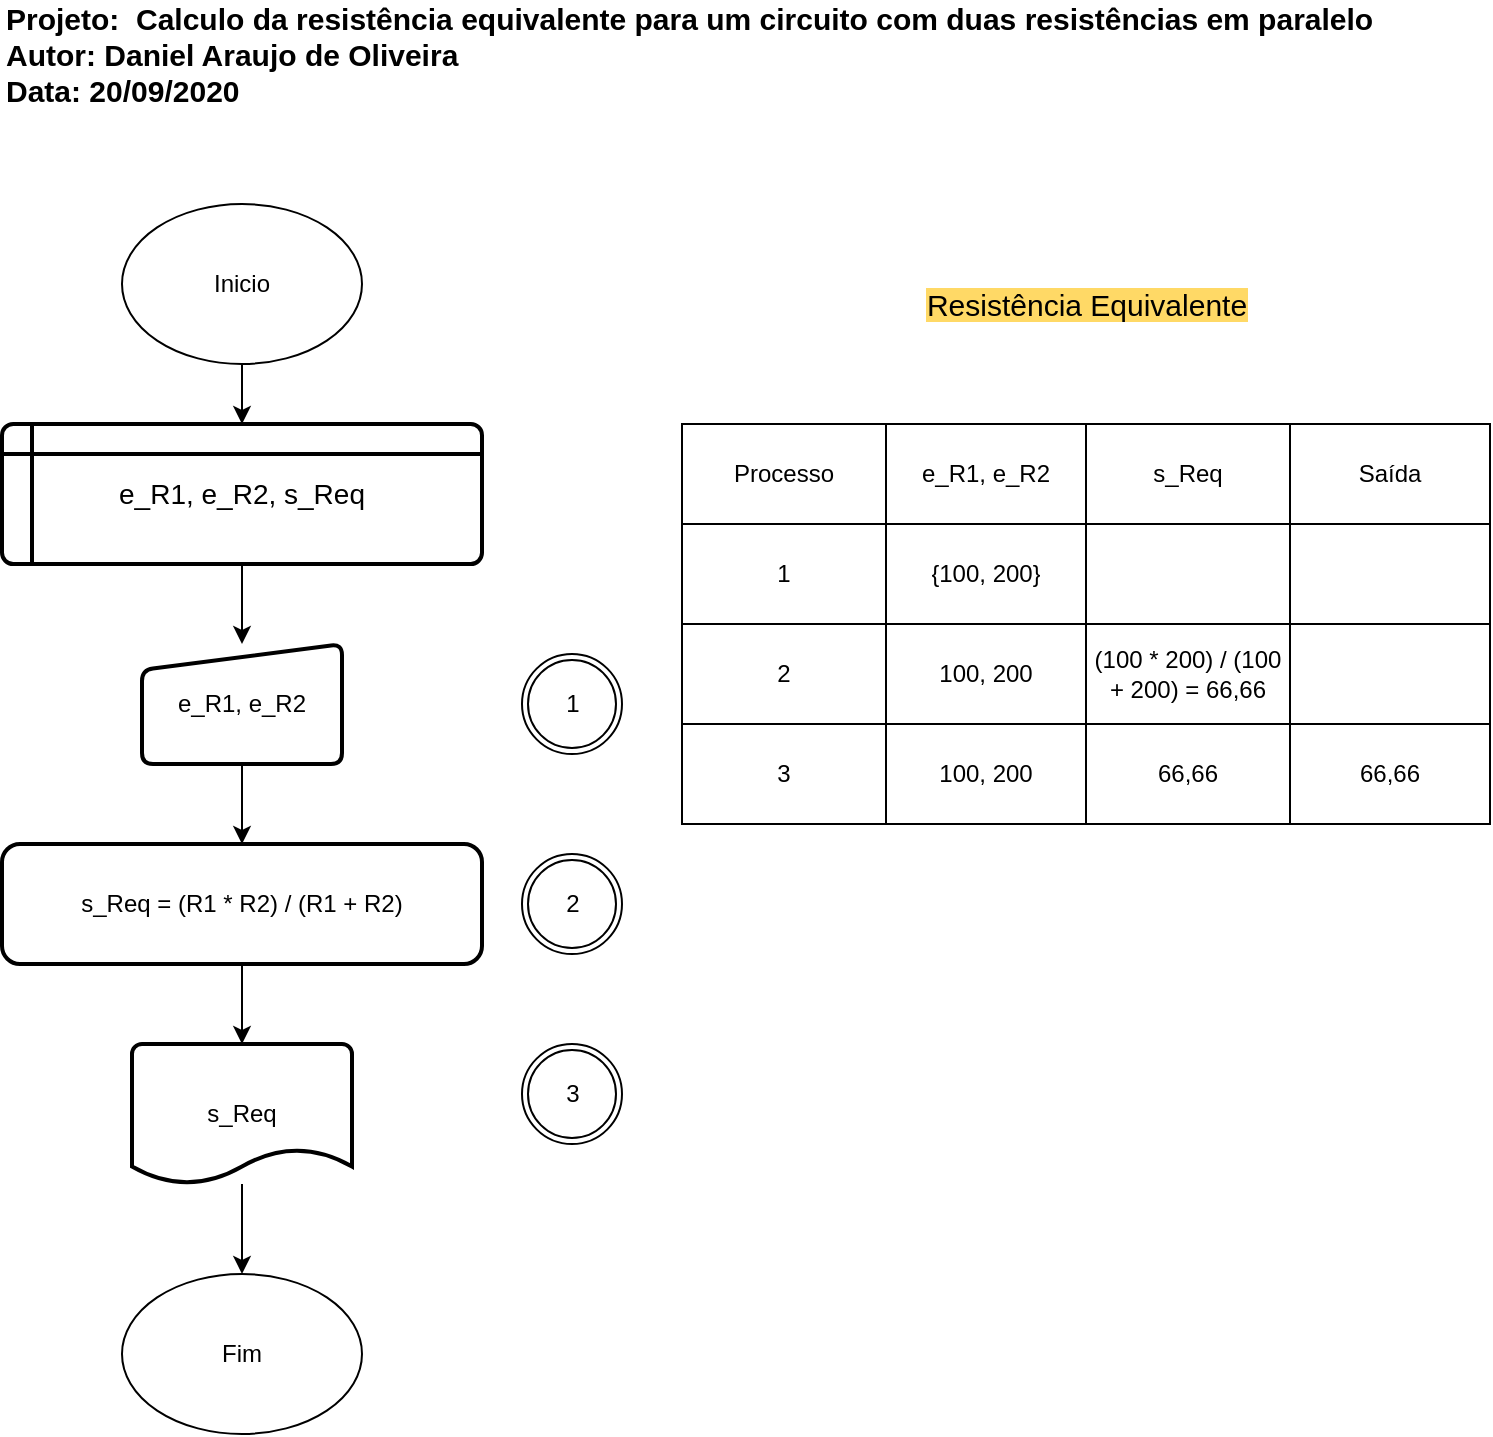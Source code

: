 <mxfile version="13.6.2" type="device"><diagram id="cUsluZa4N27NryTYan5N" name="Página-1"><mxGraphModel dx="868" dy="510" grid="1" gridSize="10" guides="1" tooltips="1" connect="1" arrows="1" fold="1" page="1" pageScale="1" pageWidth="827" pageHeight="1169" math="0" shadow="0"><root><mxCell id="0"/><mxCell id="1" parent="0"/><mxCell id="7O0qz-YDfNxBdEJppLtj-1" value="" style="edgeStyle=orthogonalEdgeStyle;rounded=0;orthogonalLoop=1;jettySize=auto;html=1;" parent="1" source="7O0qz-YDfNxBdEJppLtj-2" target="7O0qz-YDfNxBdEJppLtj-6" edge="1"><mxGeometry relative="1" as="geometry"/></mxCell><mxCell id="7O0qz-YDfNxBdEJppLtj-2" value="Inicio" style="ellipse;whiteSpace=wrap;html=1;" parent="1" vertex="1"><mxGeometry x="120" y="140" width="120" height="80" as="geometry"/></mxCell><mxCell id="7O0qz-YDfNxBdEJppLtj-3" value="" style="edgeStyle=orthogonalEdgeStyle;rounded=0;orthogonalLoop=1;jettySize=auto;html=1;" parent="1" source="7O0qz-YDfNxBdEJppLtj-4" target="7O0qz-YDfNxBdEJppLtj-10" edge="1"><mxGeometry relative="1" as="geometry"/></mxCell><mxCell id="7O0qz-YDfNxBdEJppLtj-4" value="e_R1, e_R2" style="html=1;strokeWidth=2;shape=manualInput;whiteSpace=wrap;rounded=1;size=13;arcSize=11;" parent="1" vertex="1"><mxGeometry x="130" y="360" width="100" height="60" as="geometry"/></mxCell><mxCell id="7O0qz-YDfNxBdEJppLtj-5" value="" style="edgeStyle=orthogonalEdgeStyle;rounded=0;orthogonalLoop=1;jettySize=auto;html=1;" parent="1" source="7O0qz-YDfNxBdEJppLtj-6" target="7O0qz-YDfNxBdEJppLtj-4" edge="1"><mxGeometry relative="1" as="geometry"/></mxCell><mxCell id="7O0qz-YDfNxBdEJppLtj-6" value="&lt;span style=&quot;font-size: 14px&quot;&gt;e_R1, e_R2, s_Req&lt;/span&gt;" style="shape=internalStorage;whiteSpace=wrap;html=1;dx=15;dy=15;rounded=1;arcSize=8;strokeWidth=2;" parent="1" vertex="1"><mxGeometry x="60" y="250" width="240" height="70" as="geometry"/></mxCell><mxCell id="7O0qz-YDfNxBdEJppLtj-7" value="" style="edgeStyle=orthogonalEdgeStyle;rounded=0;orthogonalLoop=1;jettySize=auto;html=1;" parent="1" source="7O0qz-YDfNxBdEJppLtj-8" target="7O0qz-YDfNxBdEJppLtj-11" edge="1"><mxGeometry relative="1" as="geometry"/></mxCell><mxCell id="7O0qz-YDfNxBdEJppLtj-8" value="s_Req" style="strokeWidth=2;html=1;shape=mxgraph.flowchart.document2;whiteSpace=wrap;size=0.25;" parent="1" vertex="1"><mxGeometry x="125" y="560" width="110" height="70" as="geometry"/></mxCell><mxCell id="7O0qz-YDfNxBdEJppLtj-9" value="" style="edgeStyle=orthogonalEdgeStyle;rounded=0;orthogonalLoop=1;jettySize=auto;html=1;" parent="1" source="7O0qz-YDfNxBdEJppLtj-10" target="7O0qz-YDfNxBdEJppLtj-8" edge="1"><mxGeometry relative="1" as="geometry"/></mxCell><mxCell id="7O0qz-YDfNxBdEJppLtj-10" value="s_Req = (R1 * R2) / (R1 + R2)" style="rounded=1;whiteSpace=wrap;html=1;strokeWidth=2;" parent="1" vertex="1"><mxGeometry x="60" y="460" width="240" height="60" as="geometry"/></mxCell><mxCell id="7O0qz-YDfNxBdEJppLtj-12" value="" style="shape=table;html=1;whiteSpace=wrap;startSize=0;container=1;collapsible=0;childLayout=tableLayout;" parent="1" vertex="1"><mxGeometry x="400" y="250" width="404" height="200" as="geometry"/></mxCell><mxCell id="7O0qz-YDfNxBdEJppLtj-13" value="" style="shape=partialRectangle;html=1;whiteSpace=wrap;collapsible=0;dropTarget=0;pointerEvents=0;fillColor=none;top=0;left=0;bottom=0;right=0;points=[[0,0.5],[1,0.5]];portConstraint=eastwest;" parent="7O0qz-YDfNxBdEJppLtj-12" vertex="1"><mxGeometry width="404" height="50" as="geometry"/></mxCell><mxCell id="7O0qz-YDfNxBdEJppLtj-14" value="Processo" style="shape=partialRectangle;html=1;whiteSpace=wrap;connectable=0;overflow=hidden;fillColor=none;top=0;left=0;bottom=0;right=0;" parent="7O0qz-YDfNxBdEJppLtj-13" vertex="1"><mxGeometry width="102" height="50" as="geometry"/></mxCell><mxCell id="7O0qz-YDfNxBdEJppLtj-15" value="e_R1, e_R2" style="shape=partialRectangle;html=1;whiteSpace=wrap;connectable=0;overflow=hidden;fillColor=none;top=0;left=0;bottom=0;right=0;" parent="7O0qz-YDfNxBdEJppLtj-13" vertex="1"><mxGeometry x="102" width="100" height="50" as="geometry"/></mxCell><mxCell id="7O0qz-YDfNxBdEJppLtj-16" value="s_Req" style="shape=partialRectangle;html=1;whiteSpace=wrap;connectable=0;overflow=hidden;fillColor=none;top=0;left=0;bottom=0;right=0;" parent="7O0qz-YDfNxBdEJppLtj-13" vertex="1"><mxGeometry x="202" width="102" height="50" as="geometry"/></mxCell><mxCell id="7O0qz-YDfNxBdEJppLtj-17" value="Saída" style="shape=partialRectangle;html=1;whiteSpace=wrap;connectable=0;overflow=hidden;fillColor=none;top=0;left=0;bottom=0;right=0;" parent="7O0qz-YDfNxBdEJppLtj-13" vertex="1"><mxGeometry x="304" width="100" height="50" as="geometry"/></mxCell><mxCell id="7O0qz-YDfNxBdEJppLtj-18" value="" style="shape=partialRectangle;html=1;whiteSpace=wrap;collapsible=0;dropTarget=0;pointerEvents=0;fillColor=none;top=0;left=0;bottom=0;right=0;points=[[0,0.5],[1,0.5]];portConstraint=eastwest;" parent="7O0qz-YDfNxBdEJppLtj-12" vertex="1"><mxGeometry y="50" width="404" height="50" as="geometry"/></mxCell><mxCell id="7O0qz-YDfNxBdEJppLtj-19" value="1" style="shape=partialRectangle;html=1;whiteSpace=wrap;connectable=0;overflow=hidden;fillColor=none;top=0;left=0;bottom=0;right=0;" parent="7O0qz-YDfNxBdEJppLtj-18" vertex="1"><mxGeometry width="102" height="50" as="geometry"/></mxCell><mxCell id="7O0qz-YDfNxBdEJppLtj-20" value="{100, 200}" style="shape=partialRectangle;html=1;whiteSpace=wrap;connectable=0;overflow=hidden;fillColor=none;top=0;left=0;bottom=0;right=0;" parent="7O0qz-YDfNxBdEJppLtj-18" vertex="1"><mxGeometry x="102" width="100" height="50" as="geometry"/></mxCell><mxCell id="7O0qz-YDfNxBdEJppLtj-21" value="" style="shape=partialRectangle;html=1;whiteSpace=wrap;connectable=0;overflow=hidden;fillColor=none;top=0;left=0;bottom=0;right=0;" parent="7O0qz-YDfNxBdEJppLtj-18" vertex="1"><mxGeometry x="202" width="102" height="50" as="geometry"/></mxCell><mxCell id="7O0qz-YDfNxBdEJppLtj-22" value="" style="shape=partialRectangle;html=1;whiteSpace=wrap;connectable=0;overflow=hidden;fillColor=none;top=0;left=0;bottom=0;right=0;" parent="7O0qz-YDfNxBdEJppLtj-18" vertex="1"><mxGeometry x="304" width="100" height="50" as="geometry"/></mxCell><mxCell id="7O0qz-YDfNxBdEJppLtj-23" value="" style="shape=partialRectangle;html=1;whiteSpace=wrap;collapsible=0;dropTarget=0;pointerEvents=0;fillColor=none;top=0;left=0;bottom=0;right=0;points=[[0,0.5],[1,0.5]];portConstraint=eastwest;" parent="7O0qz-YDfNxBdEJppLtj-12" vertex="1"><mxGeometry y="100" width="404" height="50" as="geometry"/></mxCell><mxCell id="7O0qz-YDfNxBdEJppLtj-24" value="2" style="shape=partialRectangle;html=1;whiteSpace=wrap;connectable=0;overflow=hidden;fillColor=none;top=0;left=0;bottom=0;right=0;" parent="7O0qz-YDfNxBdEJppLtj-23" vertex="1"><mxGeometry width="102" height="50" as="geometry"/></mxCell><mxCell id="7O0qz-YDfNxBdEJppLtj-25" value="100, 200" style="shape=partialRectangle;html=1;whiteSpace=wrap;connectable=0;overflow=hidden;fillColor=none;top=0;left=0;bottom=0;right=0;" parent="7O0qz-YDfNxBdEJppLtj-23" vertex="1"><mxGeometry x="102" width="100" height="50" as="geometry"/></mxCell><mxCell id="7O0qz-YDfNxBdEJppLtj-26" value="(100 * 200) / (100 + 200) = 66,66" style="shape=partialRectangle;html=1;whiteSpace=wrap;connectable=0;overflow=hidden;fillColor=none;top=0;left=0;bottom=0;right=0;" parent="7O0qz-YDfNxBdEJppLtj-23" vertex="1"><mxGeometry x="202" width="102" height="50" as="geometry"/></mxCell><mxCell id="7O0qz-YDfNxBdEJppLtj-27" value="" style="shape=partialRectangle;html=1;whiteSpace=wrap;connectable=0;overflow=hidden;fillColor=none;top=0;left=0;bottom=0;right=0;" parent="7O0qz-YDfNxBdEJppLtj-23" vertex="1"><mxGeometry x="304" width="100" height="50" as="geometry"/></mxCell><mxCell id="7O0qz-YDfNxBdEJppLtj-28" value="" style="shape=partialRectangle;html=1;whiteSpace=wrap;collapsible=0;dropTarget=0;pointerEvents=0;fillColor=none;top=0;left=0;bottom=0;right=0;points=[[0,0.5],[1,0.5]];portConstraint=eastwest;" parent="7O0qz-YDfNxBdEJppLtj-12" vertex="1"><mxGeometry y="150" width="404" height="50" as="geometry"/></mxCell><mxCell id="7O0qz-YDfNxBdEJppLtj-29" value="3" style="shape=partialRectangle;html=1;whiteSpace=wrap;connectable=0;overflow=hidden;fillColor=none;top=0;left=0;bottom=0;right=0;" parent="7O0qz-YDfNxBdEJppLtj-28" vertex="1"><mxGeometry width="102" height="50" as="geometry"/></mxCell><mxCell id="7O0qz-YDfNxBdEJppLtj-30" value="100, 200" style="shape=partialRectangle;html=1;whiteSpace=wrap;connectable=0;overflow=hidden;fillColor=none;top=0;left=0;bottom=0;right=0;" parent="7O0qz-YDfNxBdEJppLtj-28" vertex="1"><mxGeometry x="102" width="100" height="50" as="geometry"/></mxCell><mxCell id="7O0qz-YDfNxBdEJppLtj-31" value="66,66" style="shape=partialRectangle;html=1;whiteSpace=wrap;connectable=0;overflow=hidden;fillColor=none;top=0;left=0;bottom=0;right=0;" parent="7O0qz-YDfNxBdEJppLtj-28" vertex="1"><mxGeometry x="202" width="102" height="50" as="geometry"/></mxCell><mxCell id="7O0qz-YDfNxBdEJppLtj-32" value="66,66" style="shape=partialRectangle;html=1;whiteSpace=wrap;connectable=0;overflow=hidden;fillColor=none;top=0;left=0;bottom=0;right=0;" parent="7O0qz-YDfNxBdEJppLtj-28" vertex="1"><mxGeometry x="304" width="100" height="50" as="geometry"/></mxCell><mxCell id="7O0qz-YDfNxBdEJppLtj-11" value="Fim" style="ellipse;whiteSpace=wrap;html=1;" parent="1" vertex="1"><mxGeometry x="120" y="675" width="120" height="80" as="geometry"/></mxCell><mxCell id="7O0qz-YDfNxBdEJppLtj-33" value="" style="shape=mxgraph.bpmn.shape;html=1;verticalLabelPosition=bottom;labelBackgroundColor=#ffffff;verticalAlign=top;align=center;perimeter=ellipsePerimeter;outlineConnect=0;outline=throwing;symbol=general;strokeWidth=1;" parent="1" vertex="1"><mxGeometry x="320" y="365" width="50" height="50" as="geometry"/></mxCell><mxCell id="7O0qz-YDfNxBdEJppLtj-34" value="" style="shape=mxgraph.bpmn.shape;html=1;verticalLabelPosition=bottom;labelBackgroundColor=#ffffff;verticalAlign=top;align=center;perimeter=ellipsePerimeter;outlineConnect=0;outline=throwing;symbol=general;strokeWidth=1;" parent="1" vertex="1"><mxGeometry x="320" y="465" width="50" height="50" as="geometry"/></mxCell><mxCell id="7O0qz-YDfNxBdEJppLtj-35" value="" style="shape=mxgraph.bpmn.shape;html=1;verticalLabelPosition=bottom;labelBackgroundColor=#ffffff;verticalAlign=top;align=center;perimeter=ellipsePerimeter;outlineConnect=0;outline=throwing;symbol=general;strokeWidth=1;" parent="1" vertex="1"><mxGeometry x="320" y="560" width="50" height="50" as="geometry"/></mxCell><mxCell id="7O0qz-YDfNxBdEJppLtj-36" value="1" style="text;html=1;resizable=0;autosize=1;align=center;verticalAlign=middle;points=[];fillColor=none;strokeColor=none;rounded=0;" parent="1" vertex="1"><mxGeometry x="335" y="380" width="20" height="20" as="geometry"/></mxCell><mxCell id="7O0qz-YDfNxBdEJppLtj-37" value="2" style="text;html=1;resizable=0;autosize=1;align=center;verticalAlign=middle;points=[];fillColor=none;strokeColor=none;rounded=0;" parent="1" vertex="1"><mxGeometry x="335" y="480" width="20" height="20" as="geometry"/></mxCell><mxCell id="7O0qz-YDfNxBdEJppLtj-38" value="3" style="text;html=1;resizable=0;autosize=1;align=center;verticalAlign=middle;points=[];fillColor=none;strokeColor=none;rounded=0;" parent="1" vertex="1"><mxGeometry x="335" y="575" width="20" height="20" as="geometry"/></mxCell><mxCell id="7O0qz-YDfNxBdEJppLtj-39" value="&lt;span style=&quot;background-color: rgb(255 , 217 , 102) ; font-size: 15px&quot;&gt;Resistência Equivalente&lt;/span&gt;" style="text;html=1;resizable=0;autosize=1;align=center;verticalAlign=middle;points=[];fillColor=none;strokeColor=none;rounded=0;fontSize=15;" parent="1" vertex="1"><mxGeometry x="517" y="180" width="170" height="20" as="geometry"/></mxCell><mxCell id="7O0qz-YDfNxBdEJppLtj-40" value="&lt;font style=&quot;font-size: 15px&quot;&gt;&lt;b&gt;Projeto:&amp;nbsp; Calculo da resistência equivalente para um circuito com duas resistências em paralelo&lt;br&gt;Autor: Daniel Araujo de Oliveira&lt;br&gt;Data: 20/09/2020&lt;/b&gt;&lt;/font&gt;" style="text;html=1;resizable=0;autosize=1;align=left;verticalAlign=middle;points=[];fillColor=none;strokeColor=none;rounded=0;" parent="1" vertex="1"><mxGeometry x="60" y="40" width="690" height="50" as="geometry"/></mxCell></root></mxGraphModel></diagram></mxfile>